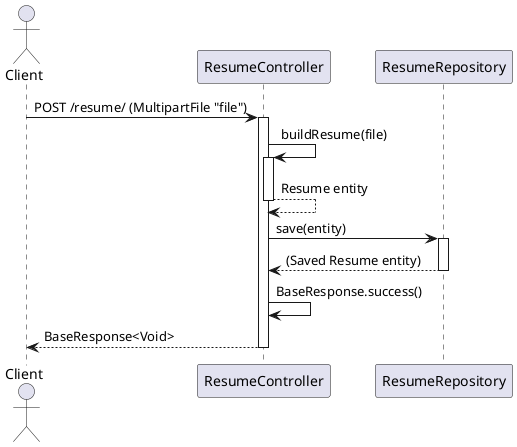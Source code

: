 @startuml
actor Client
participant ResumeController
participant ResumeRepository

Client -> ResumeController: POST /resume/ (MultipartFile "file")
activate ResumeController
ResumeController -> ResumeController: buildResume(file)
activate ResumeController
ResumeController --> ResumeController: Resume entity
deactivate ResumeController
ResumeController -> ResumeRepository: save(entity)
activate ResumeRepository
ResumeRepository --> ResumeController: (Saved Resume entity)
deactivate ResumeRepository
ResumeController -> ResumeController: BaseResponse.success()
ResumeController --> Client: BaseResponse<Void>
deactivate ResumeController
@enduml
